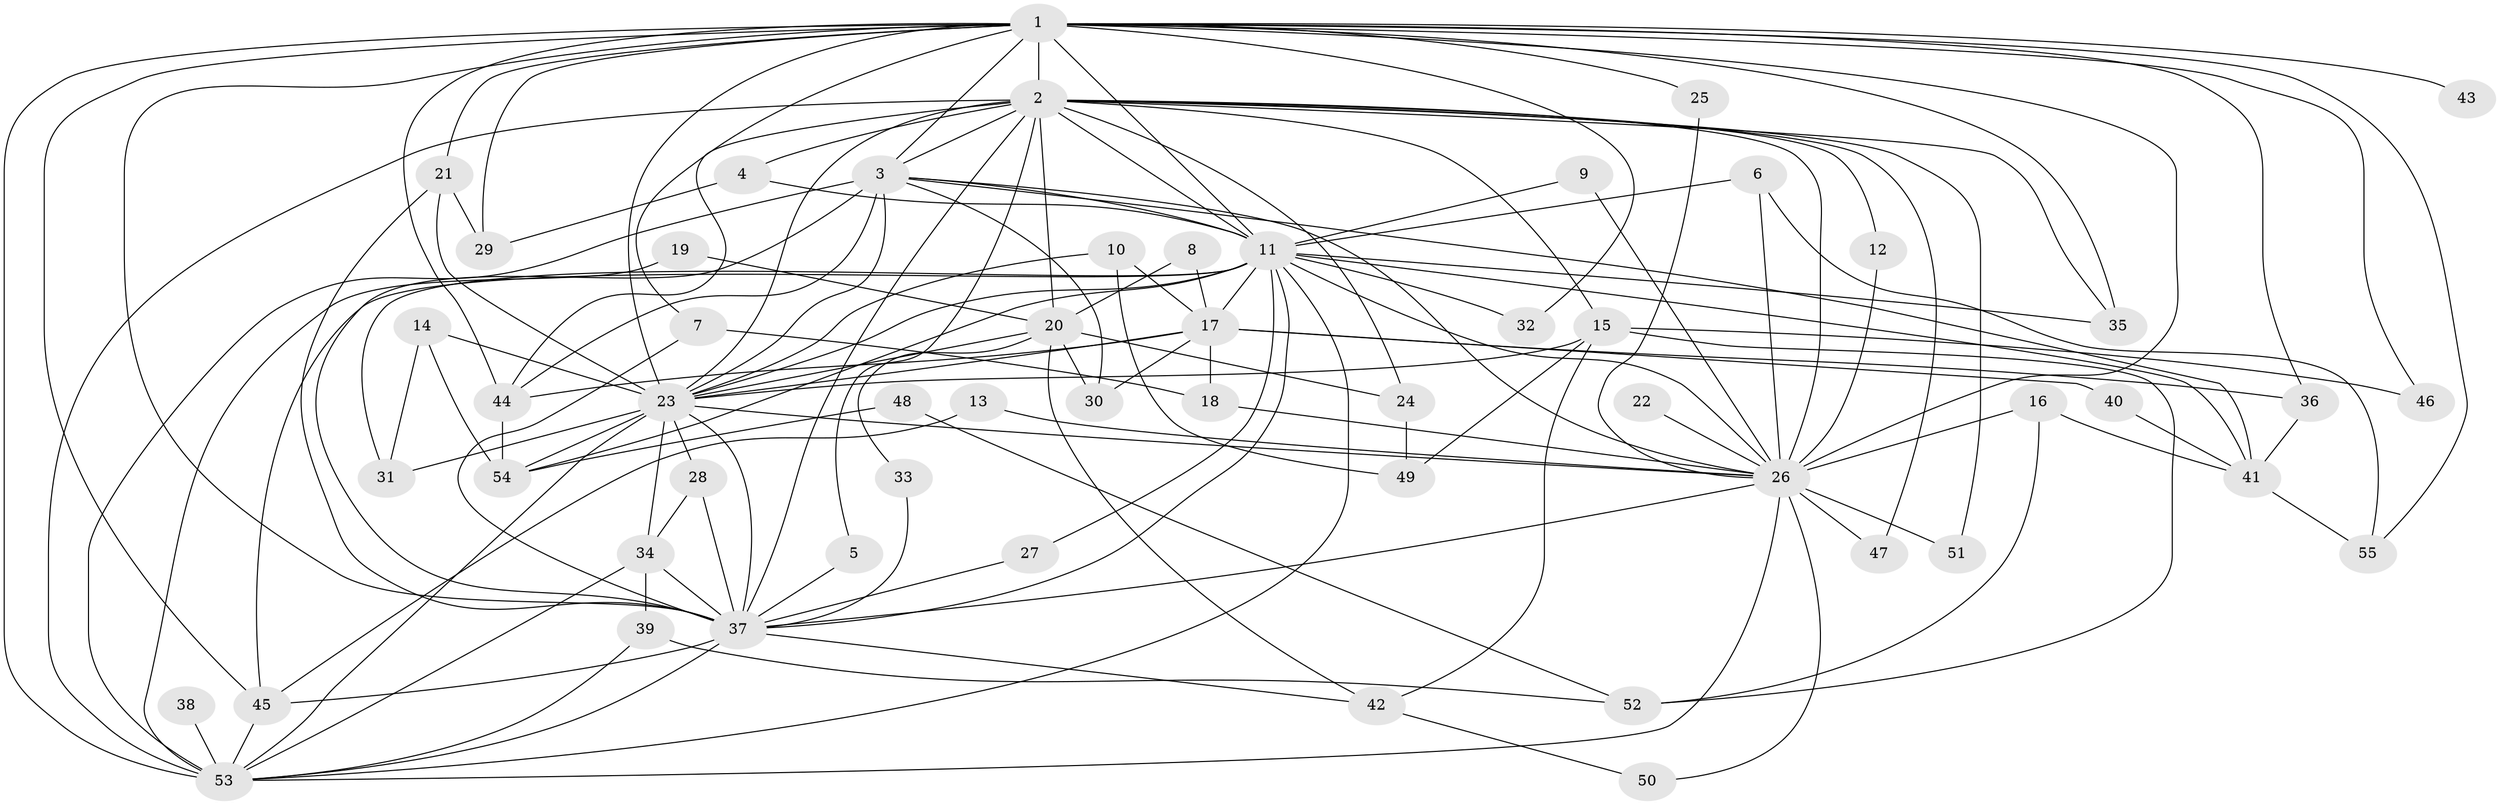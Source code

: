 // original degree distribution, {14: 0.022988505747126436, 20: 0.011494252873563218, 16: 0.011494252873563218, 15: 0.022988505747126436, 23: 0.011494252873563218, 19: 0.011494252873563218, 22: 0.011494252873563218, 21: 0.011494252873563218, 3: 0.22988505747126436, 6: 0.011494252873563218, 9: 0.022988505747126436, 2: 0.5172413793103449, 4: 0.04597701149425287, 7: 0.022988505747126436, 5: 0.034482758620689655}
// Generated by graph-tools (version 1.1) at 2025/36/03/04/25 23:36:32]
// undirected, 55 vertices, 137 edges
graph export_dot {
  node [color=gray90,style=filled];
  1;
  2;
  3;
  4;
  5;
  6;
  7;
  8;
  9;
  10;
  11;
  12;
  13;
  14;
  15;
  16;
  17;
  18;
  19;
  20;
  21;
  22;
  23;
  24;
  25;
  26;
  27;
  28;
  29;
  30;
  31;
  32;
  33;
  34;
  35;
  36;
  37;
  38;
  39;
  40;
  41;
  42;
  43;
  44;
  45;
  46;
  47;
  48;
  49;
  50;
  51;
  52;
  53;
  54;
  55;
  1 -- 2 [weight=4.0];
  1 -- 3 [weight=2.0];
  1 -- 7 [weight=1.0];
  1 -- 11 [weight=2.0];
  1 -- 21 [weight=1.0];
  1 -- 23 [weight=3.0];
  1 -- 25 [weight=1.0];
  1 -- 26 [weight=2.0];
  1 -- 29 [weight=1.0];
  1 -- 32 [weight=1.0];
  1 -- 35 [weight=1.0];
  1 -- 36 [weight=1.0];
  1 -- 37 [weight=2.0];
  1 -- 43 [weight=3.0];
  1 -- 44 [weight=1.0];
  1 -- 45 [weight=1.0];
  1 -- 46 [weight=1.0];
  1 -- 53 [weight=2.0];
  1 -- 55 [weight=1.0];
  2 -- 3 [weight=2.0];
  2 -- 4 [weight=1.0];
  2 -- 5 [weight=1.0];
  2 -- 11 [weight=2.0];
  2 -- 12 [weight=1.0];
  2 -- 15 [weight=2.0];
  2 -- 20 [weight=1.0];
  2 -- 23 [weight=2.0];
  2 -- 24 [weight=1.0];
  2 -- 26 [weight=3.0];
  2 -- 35 [weight=1.0];
  2 -- 37 [weight=3.0];
  2 -- 44 [weight=1.0];
  2 -- 47 [weight=1.0];
  2 -- 51 [weight=1.0];
  2 -- 53 [weight=2.0];
  3 -- 11 [weight=2.0];
  3 -- 23 [weight=1.0];
  3 -- 26 [weight=1.0];
  3 -- 30 [weight=1.0];
  3 -- 37 [weight=1.0];
  3 -- 41 [weight=2.0];
  3 -- 44 [weight=1.0];
  3 -- 53 [weight=1.0];
  4 -- 11 [weight=1.0];
  4 -- 29 [weight=1.0];
  5 -- 37 [weight=1.0];
  6 -- 11 [weight=1.0];
  6 -- 26 [weight=1.0];
  6 -- 55 [weight=1.0];
  7 -- 18 [weight=1.0];
  7 -- 37 [weight=2.0];
  8 -- 17 [weight=1.0];
  8 -- 20 [weight=1.0];
  9 -- 11 [weight=1.0];
  9 -- 26 [weight=1.0];
  10 -- 17 [weight=1.0];
  10 -- 23 [weight=1.0];
  10 -- 49 [weight=1.0];
  11 -- 17 [weight=1.0];
  11 -- 23 [weight=1.0];
  11 -- 26 [weight=1.0];
  11 -- 27 [weight=1.0];
  11 -- 31 [weight=1.0];
  11 -- 32 [weight=1.0];
  11 -- 35 [weight=1.0];
  11 -- 37 [weight=1.0];
  11 -- 41 [weight=1.0];
  11 -- 45 [weight=1.0];
  11 -- 53 [weight=1.0];
  11 -- 54 [weight=1.0];
  12 -- 26 [weight=1.0];
  13 -- 26 [weight=1.0];
  13 -- 45 [weight=1.0];
  14 -- 23 [weight=1.0];
  14 -- 31 [weight=1.0];
  14 -- 54 [weight=1.0];
  15 -- 23 [weight=1.0];
  15 -- 42 [weight=1.0];
  15 -- 46 [weight=1.0];
  15 -- 49 [weight=1.0];
  15 -- 52 [weight=1.0];
  16 -- 26 [weight=1.0];
  16 -- 41 [weight=1.0];
  16 -- 52 [weight=1.0];
  17 -- 18 [weight=1.0];
  17 -- 23 [weight=1.0];
  17 -- 30 [weight=1.0];
  17 -- 36 [weight=1.0];
  17 -- 40 [weight=1.0];
  17 -- 44 [weight=1.0];
  18 -- 26 [weight=1.0];
  19 -- 20 [weight=1.0];
  19 -- 53 [weight=1.0];
  20 -- 23 [weight=2.0];
  20 -- 24 [weight=1.0];
  20 -- 30 [weight=1.0];
  20 -- 33 [weight=1.0];
  20 -- 42 [weight=1.0];
  21 -- 23 [weight=1.0];
  21 -- 29 [weight=1.0];
  21 -- 37 [weight=1.0];
  22 -- 26 [weight=1.0];
  23 -- 26 [weight=1.0];
  23 -- 28 [weight=1.0];
  23 -- 31 [weight=1.0];
  23 -- 34 [weight=1.0];
  23 -- 37 [weight=1.0];
  23 -- 53 [weight=1.0];
  23 -- 54 [weight=1.0];
  24 -- 49 [weight=1.0];
  25 -- 26 [weight=1.0];
  26 -- 37 [weight=1.0];
  26 -- 47 [weight=1.0];
  26 -- 50 [weight=1.0];
  26 -- 51 [weight=1.0];
  26 -- 53 [weight=1.0];
  27 -- 37 [weight=1.0];
  28 -- 34 [weight=1.0];
  28 -- 37 [weight=1.0];
  33 -- 37 [weight=1.0];
  34 -- 37 [weight=1.0];
  34 -- 39 [weight=1.0];
  34 -- 53 [weight=1.0];
  36 -- 41 [weight=1.0];
  37 -- 42 [weight=1.0];
  37 -- 45 [weight=1.0];
  37 -- 53 [weight=1.0];
  38 -- 53 [weight=1.0];
  39 -- 52 [weight=1.0];
  39 -- 53 [weight=1.0];
  40 -- 41 [weight=1.0];
  41 -- 55 [weight=1.0];
  42 -- 50 [weight=1.0];
  44 -- 54 [weight=1.0];
  45 -- 53 [weight=1.0];
  48 -- 52 [weight=1.0];
  48 -- 54 [weight=1.0];
}

